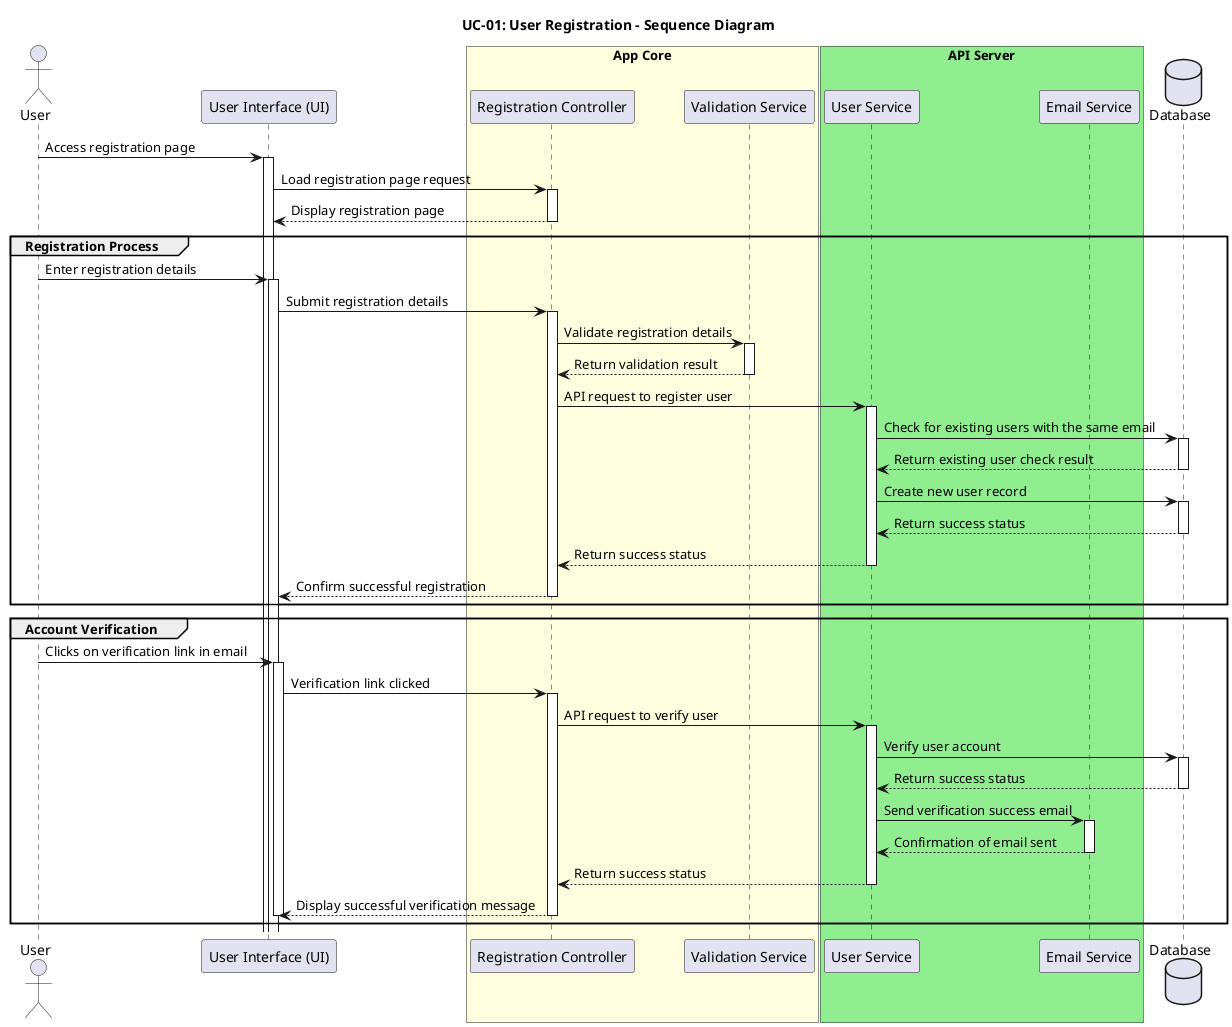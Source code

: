 @startuml
title UC-01: User Registration - Sequence Diagram

actor "User" as user
participant "User Interface (UI)" as ui
box "App Core" #LightYellow
  participant "Registration Controller" as regCtrl
  participant "Validation Service" as valService
end box
box "API Server" #LightGreen
  participant "User Service" as userService
  participant "Email Service" as emailService
end box
database "Database" as db

user -> ui: Access registration page
activate ui

ui -> regCtrl: Load registration page request
activate regCtrl

regCtrl --> ui: Display registration page
deactivate regCtrl

group Registration Process
    user -> ui: Enter registration details
    activate ui

    ui -> regCtrl: Submit registration details
    activate regCtrl

    regCtrl -> valService: Validate registration details
    activate valService

    valService --> regCtrl: Return validation result
    deactivate valService

    regCtrl -> userService: API request to register user
    activate userService

    userService -> db: Check for existing users with the same email
    activate db

    db --> userService: Return existing user check result
    deactivate db

    userService -> db: Create new user record
    activate db

    db --> userService: Return success status
    deactivate db

    userService --> regCtrl: Return success status
    deactivate userService

    regCtrl --> ui: Confirm successful registration
    deactivate regCtrl
end group

group Account Verification
    user -> ui: Clicks on verification link in email
    activate ui

    ui -> regCtrl: Verification link clicked
    activate regCtrl

    regCtrl -> userService: API request to verify user
    activate userService

    userService -> db: Verify user account
    activate db

    db --> userService: Return success status
    deactivate db

    userService -> emailService: Send verification success email
    activate emailService

    emailService --> userService: Confirmation of email sent
    deactivate emailService

    userService --> regCtrl: Return success status
    deactivate userService

    regCtrl --> ui: Display successful verification message
    deactivate regCtrl

    deactivate ui
end group

@enduml
